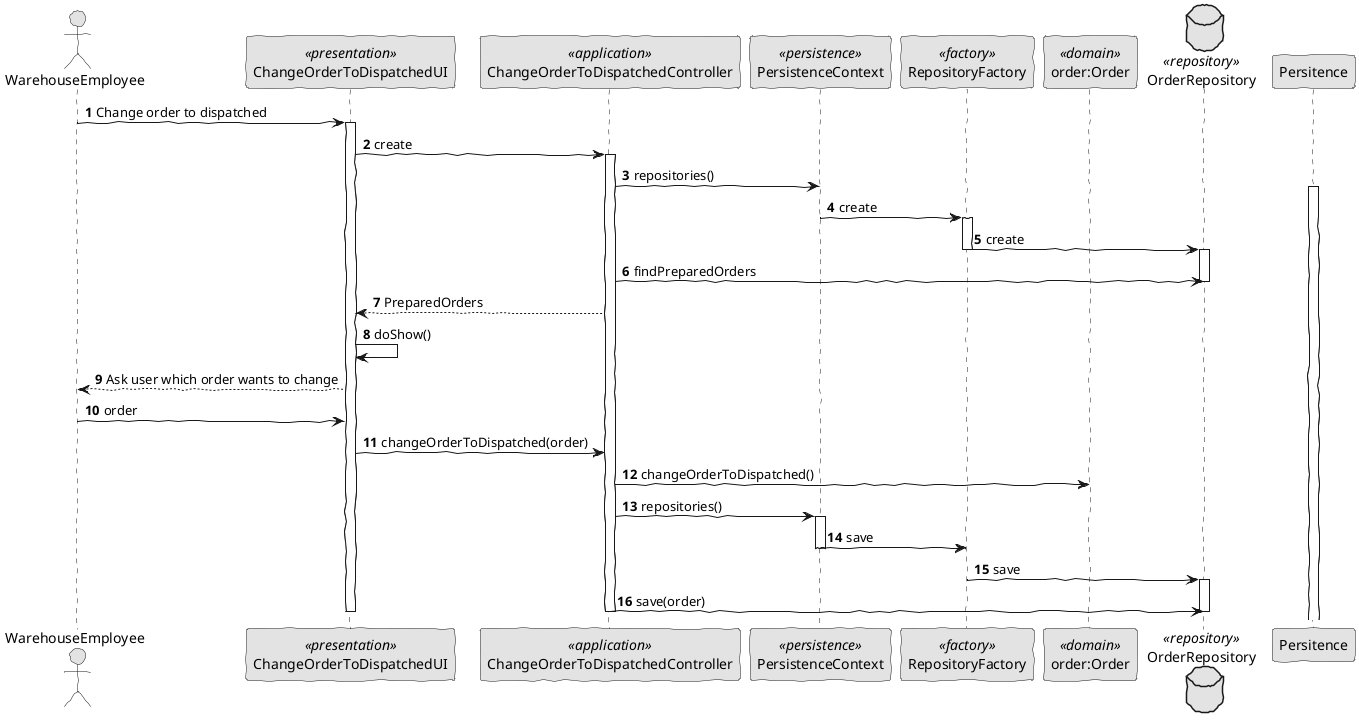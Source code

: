 @startuml
'https://plantuml.com/sequence-diagram
skinparam handwritten true
skinparam monochrome true
skinparam packageStyle rect
skinparam defaultFontName FG Virgil
skinparam shadowing false
autonumber

actor WarehouseEmployee as Actor
participant ChangeOrderToDispatchedUI as UI <<presentation>>
participant ChangeOrderToDispatchedController as Controller <<application>>
participant PersistenceContext as Persistence <<persistence>>
participant RepositoryFactory as Factory <<factory>>
participant "order:Order" as Order <<domain>>
database OrderRepository as OrderRepository <<repository>>

Actor -> UI : Change order to dispatched
activate UI
UI -> Controller : create
activate Controller
Controller -> Persistence : repositories()
activate Persitence
Persistence -> Factory : create
deactivate Persistence
activate Factory
Factory -> OrderRepository : create
deactivate Factory
activate OrderRepository
Controller -> OrderRepository : findPreparedOrders
deactivate OrderRepository
Controller --> UI : PreparedOrders

UI -> UI : doShow()

UI --> Actor : Ask user which order wants to change

Actor -> UI : order

UI -> Controller : changeOrderToDispatched(order)
Controller -> Order : changeOrderToDispatched()
Controller -> Persistence : repositories()
activate Persistence
Persistence -> Factory : save
deactivate Persistence
Factory -> OrderRepository : save
activate OrderRepository
Controller -> OrderRepository : save(order)
deactivate OrderRepository
deactivate Controller
deactivate UI

@enduml